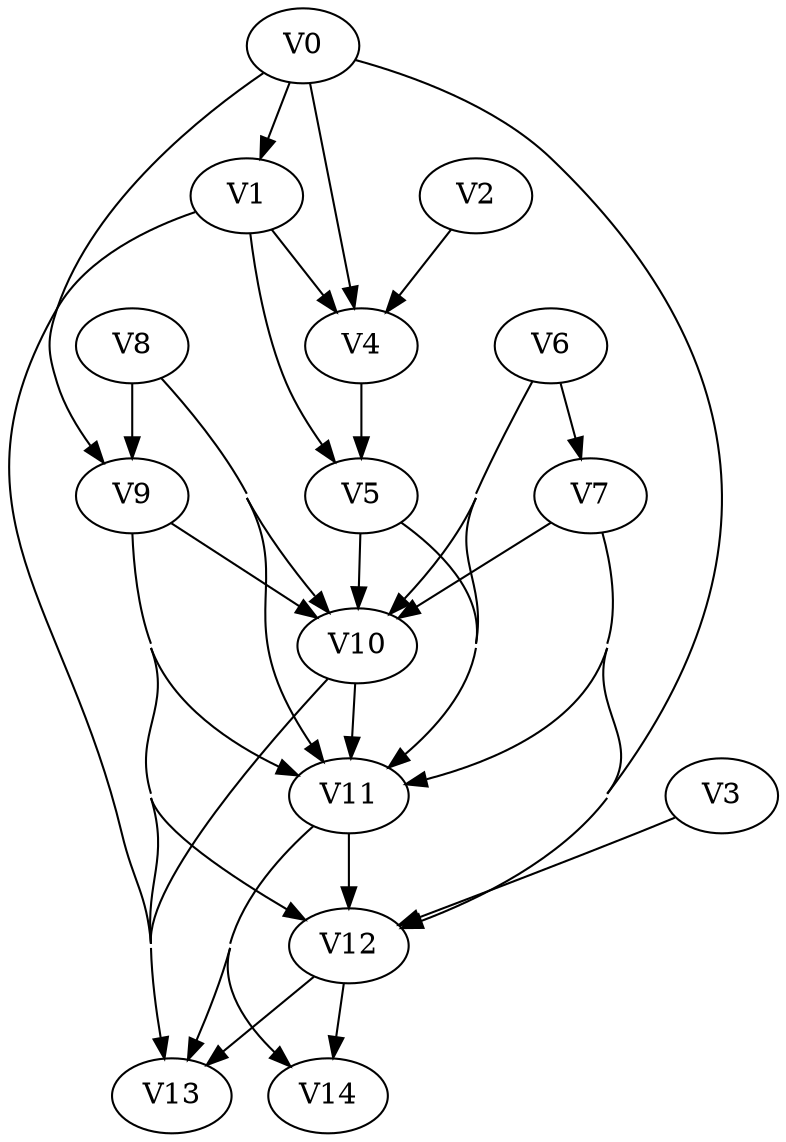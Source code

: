 strict digraph my_dotgraph {
concentrate=True;
V0;
V1;
V2;
V3;
V4;
V5;
V6;
V7;
V8;
V9;
V10;
V11;
V12;
V13;
V14;
V0 -> V1;
V0 -> V4;
V0 -> V9;
V0 -> V12;
V1 -> V4;
V1 -> V5;
V1 -> V13;
V2 -> V4;
V3 -> V12;
V4 -> V5;
V5 -> V10;
V5 -> V11;
V6 -> V7;
V6 -> V10;
V6 -> V11;
V7 -> V10;
V7 -> V11;
V7 -> V12;
V8 -> V9;
V8 -> V10;
V8 -> V11;
V9 -> V10;
V9 -> V11;
V9 -> V12;
V9 -> V13;
V10 -> V11;
V10 -> V13;
V11 -> V12;
V11 -> V13;
V11 -> V14;
V12 -> V13;
V12 -> V14;
}